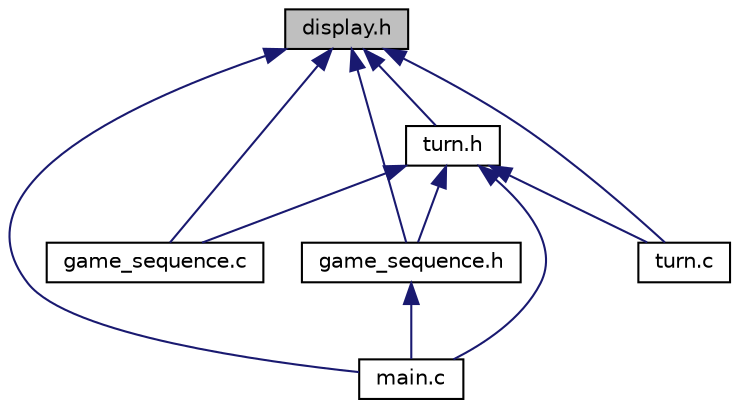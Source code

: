 digraph "display.h"
{
 // LATEX_PDF_SIZE
  edge [fontname="Helvetica",fontsize="10",labelfontname="Helvetica",labelfontsize="10"];
  node [fontname="Helvetica",fontsize="10",shape=record];
  Node1 [label="display.h",height=0.2,width=0.4,color="black", fillcolor="grey75", style="filled", fontcolor="black",tooltip="Header file for functions related to displaying the game board."];
  Node1 -> Node2 [dir="back",color="midnightblue",fontsize="10",style="solid"];
  Node2 [label="game_sequence.c",height=0.2,width=0.4,color="black", fillcolor="white", style="filled",URL="$game__sequence_8c.html",tooltip=" "];
  Node1 -> Node3 [dir="back",color="midnightblue",fontsize="10",style="solid"];
  Node3 [label="game_sequence.h",height=0.2,width=0.4,color="black", fillcolor="white", style="filled",URL="$game__sequence_8h.html",tooltip="Header file for the main game sequence."];
  Node3 -> Node4 [dir="back",color="midnightblue",fontsize="10",style="solid"];
  Node4 [label="main.c",height=0.2,width=0.4,color="black", fillcolor="white", style="filled",URL="$main_8c.html",tooltip=" "];
  Node1 -> Node4 [dir="back",color="midnightblue",fontsize="10",style="solid"];
  Node1 -> Node5 [dir="back",color="midnightblue",fontsize="10",style="solid"];
  Node5 [label="turn.c",height=0.2,width=0.4,color="black", fillcolor="white", style="filled",URL="$turn_8c.html",tooltip=" "];
  Node1 -> Node6 [dir="back",color="midnightblue",fontsize="10",style="solid"];
  Node6 [label="turn.h",height=0.2,width=0.4,color="black", fillcolor="white", style="filled",URL="$turn_8h.html",tooltip="Header file for functions related to player and computer turns in the game."];
  Node6 -> Node2 [dir="back",color="midnightblue",fontsize="10",style="solid"];
  Node6 -> Node3 [dir="back",color="midnightblue",fontsize="10",style="solid"];
  Node6 -> Node4 [dir="back",color="midnightblue",fontsize="10",style="solid"];
  Node6 -> Node5 [dir="back",color="midnightblue",fontsize="10",style="solid"];
}
